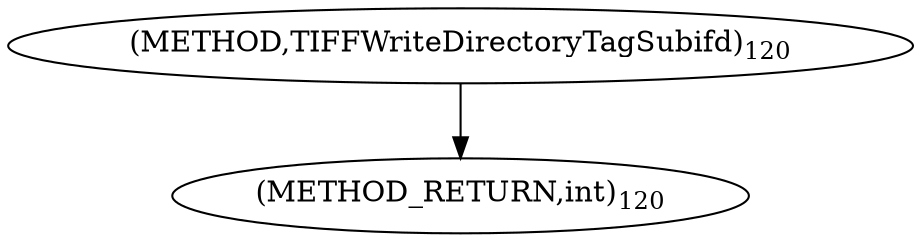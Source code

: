 digraph "TIFFWriteDirectoryTagSubifd" {  
"64151" [label = <(METHOD,TIFFWriteDirectoryTagSubifd)<SUB>120</SUB>> ]
"64155" [label = <(METHOD_RETURN,int)<SUB>120</SUB>> ]
  "64151" -> "64155" 
}
